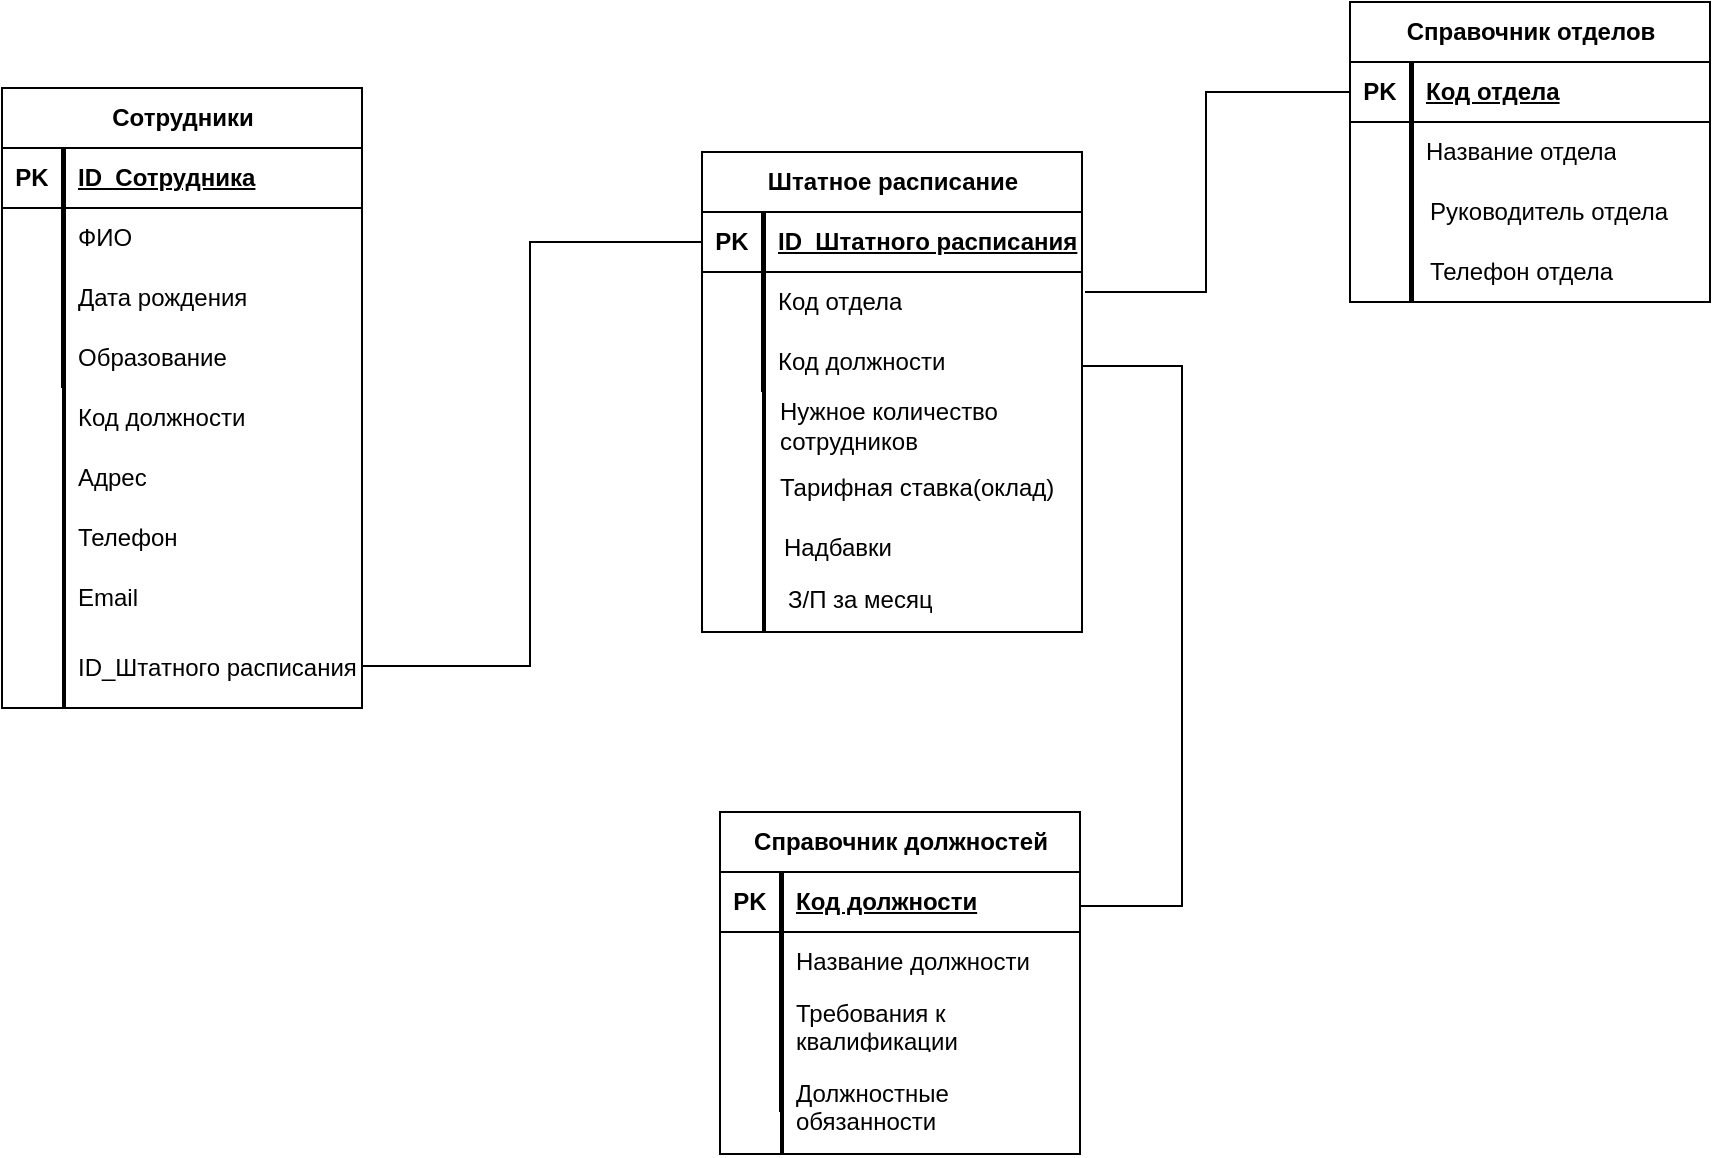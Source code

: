 <mxfile version="26.1.1">
  <diagram id="R2lEEEUBdFMjLlhIrx00" name="Page-1">
    <mxGraphModel dx="1050" dy="621" grid="0" gridSize="10" guides="1" tooltips="1" connect="1" arrows="1" fold="1" page="1" pageScale="1" pageWidth="850" pageHeight="1100" math="0" shadow="0" extFonts="Permanent Marker^https://fonts.googleapis.com/css?family=Permanent+Marker">
      <root>
        <mxCell id="0" />
        <mxCell id="1" parent="0" />
        <mxCell id="_odpHGi1wtYL7h2Cpdhr-1" value="Сотрудники" style="shape=table;startSize=30;container=1;collapsible=1;childLayout=tableLayout;fixedRows=1;rowLines=0;fontStyle=1;align=center;resizeLast=1;html=1;" parent="1" vertex="1">
          <mxGeometry x="256" y="138" width="180" height="310" as="geometry" />
        </mxCell>
        <mxCell id="_odpHGi1wtYL7h2Cpdhr-2" value="" style="shape=tableRow;horizontal=0;startSize=0;swimlaneHead=0;swimlaneBody=0;fillColor=none;collapsible=0;dropTarget=0;points=[[0,0.5],[1,0.5]];portConstraint=eastwest;top=0;left=0;right=0;bottom=1;" parent="_odpHGi1wtYL7h2Cpdhr-1" vertex="1">
          <mxGeometry y="30" width="180" height="30" as="geometry" />
        </mxCell>
        <mxCell id="_odpHGi1wtYL7h2Cpdhr-3" value="PK" style="shape=partialRectangle;connectable=0;fillColor=none;top=0;left=0;bottom=0;right=0;fontStyle=1;overflow=hidden;whiteSpace=wrap;html=1;" parent="_odpHGi1wtYL7h2Cpdhr-2" vertex="1">
          <mxGeometry width="30" height="30" as="geometry">
            <mxRectangle width="30" height="30" as="alternateBounds" />
          </mxGeometry>
        </mxCell>
        <mxCell id="_odpHGi1wtYL7h2Cpdhr-4" value="ID_Сотрудника" style="shape=partialRectangle;connectable=0;fillColor=none;top=0;left=0;bottom=0;right=0;align=left;spacingLeft=6;fontStyle=5;overflow=hidden;whiteSpace=wrap;html=1;" parent="_odpHGi1wtYL7h2Cpdhr-2" vertex="1">
          <mxGeometry x="30" width="150" height="30" as="geometry">
            <mxRectangle width="150" height="30" as="alternateBounds" />
          </mxGeometry>
        </mxCell>
        <mxCell id="_odpHGi1wtYL7h2Cpdhr-5" value="" style="shape=tableRow;horizontal=0;startSize=0;swimlaneHead=0;swimlaneBody=0;fillColor=none;collapsible=0;dropTarget=0;points=[[0,0.5],[1,0.5]];portConstraint=eastwest;top=0;left=0;right=0;bottom=0;" parent="_odpHGi1wtYL7h2Cpdhr-1" vertex="1">
          <mxGeometry y="60" width="180" height="30" as="geometry" />
        </mxCell>
        <mxCell id="_odpHGi1wtYL7h2Cpdhr-6" value="" style="shape=partialRectangle;connectable=0;fillColor=none;top=0;left=0;bottom=0;right=0;editable=1;overflow=hidden;whiteSpace=wrap;html=1;" parent="_odpHGi1wtYL7h2Cpdhr-5" vertex="1">
          <mxGeometry width="30" height="30" as="geometry">
            <mxRectangle width="30" height="30" as="alternateBounds" />
          </mxGeometry>
        </mxCell>
        <mxCell id="_odpHGi1wtYL7h2Cpdhr-7" value="ФИО" style="shape=partialRectangle;connectable=0;fillColor=none;top=0;left=0;bottom=0;right=0;align=left;spacingLeft=6;overflow=hidden;whiteSpace=wrap;html=1;" parent="_odpHGi1wtYL7h2Cpdhr-5" vertex="1">
          <mxGeometry x="30" width="150" height="30" as="geometry">
            <mxRectangle width="150" height="30" as="alternateBounds" />
          </mxGeometry>
        </mxCell>
        <mxCell id="_odpHGi1wtYL7h2Cpdhr-8" value="" style="shape=tableRow;horizontal=0;startSize=0;swimlaneHead=0;swimlaneBody=0;fillColor=none;collapsible=0;dropTarget=0;points=[[0,0.5],[1,0.5]];portConstraint=eastwest;top=0;left=0;right=0;bottom=0;" parent="_odpHGi1wtYL7h2Cpdhr-1" vertex="1">
          <mxGeometry y="90" width="180" height="30" as="geometry" />
        </mxCell>
        <mxCell id="_odpHGi1wtYL7h2Cpdhr-9" value="" style="shape=partialRectangle;connectable=0;fillColor=none;top=0;left=0;bottom=0;right=0;editable=1;overflow=hidden;whiteSpace=wrap;html=1;" parent="_odpHGi1wtYL7h2Cpdhr-8" vertex="1">
          <mxGeometry width="30" height="30" as="geometry">
            <mxRectangle width="30" height="30" as="alternateBounds" />
          </mxGeometry>
        </mxCell>
        <mxCell id="_odpHGi1wtYL7h2Cpdhr-10" value="Дата рождения" style="shape=partialRectangle;connectable=0;fillColor=none;top=0;left=0;bottom=0;right=0;align=left;spacingLeft=6;overflow=hidden;whiteSpace=wrap;html=1;" parent="_odpHGi1wtYL7h2Cpdhr-8" vertex="1">
          <mxGeometry x="30" width="150" height="30" as="geometry">
            <mxRectangle width="150" height="30" as="alternateBounds" />
          </mxGeometry>
        </mxCell>
        <mxCell id="_odpHGi1wtYL7h2Cpdhr-11" value="" style="shape=tableRow;horizontal=0;startSize=0;swimlaneHead=0;swimlaneBody=0;fillColor=none;collapsible=0;dropTarget=0;points=[[0,0.5],[1,0.5]];portConstraint=eastwest;top=0;left=0;right=0;bottom=0;" parent="_odpHGi1wtYL7h2Cpdhr-1" vertex="1">
          <mxGeometry y="120" width="180" height="30" as="geometry" />
        </mxCell>
        <mxCell id="_odpHGi1wtYL7h2Cpdhr-12" value="" style="shape=partialRectangle;connectable=0;fillColor=none;top=0;left=0;bottom=0;right=0;editable=1;overflow=hidden;whiteSpace=wrap;html=1;" parent="_odpHGi1wtYL7h2Cpdhr-11" vertex="1">
          <mxGeometry width="30" height="30" as="geometry">
            <mxRectangle width="30" height="30" as="alternateBounds" />
          </mxGeometry>
        </mxCell>
        <mxCell id="_odpHGi1wtYL7h2Cpdhr-13" value="Образование" style="shape=partialRectangle;connectable=0;fillColor=none;top=0;left=0;bottom=0;right=0;align=left;spacingLeft=6;overflow=hidden;whiteSpace=wrap;html=1;" parent="_odpHGi1wtYL7h2Cpdhr-11" vertex="1">
          <mxGeometry x="30" width="150" height="30" as="geometry">
            <mxRectangle width="150" height="30" as="alternateBounds" />
          </mxGeometry>
        </mxCell>
        <mxCell id="_odpHGi1wtYL7h2Cpdhr-17" value="Код должности" style="shape=partialRectangle;connectable=0;fillColor=none;top=0;left=0;bottom=0;right=0;align=left;spacingLeft=6;overflow=hidden;whiteSpace=wrap;html=1;" parent="1" vertex="1">
          <mxGeometry x="286" y="288" width="150" height="30" as="geometry">
            <mxRectangle width="150" height="30" as="alternateBounds" />
          </mxGeometry>
        </mxCell>
        <mxCell id="_odpHGi1wtYL7h2Cpdhr-18" value="Адрес" style="shape=partialRectangle;connectable=0;fillColor=none;top=0;left=0;bottom=0;right=0;align=left;spacingLeft=6;overflow=hidden;whiteSpace=wrap;html=1;" parent="1" vertex="1">
          <mxGeometry x="286" y="318" width="150" height="30" as="geometry">
            <mxRectangle width="150" height="30" as="alternateBounds" />
          </mxGeometry>
        </mxCell>
        <mxCell id="_odpHGi1wtYL7h2Cpdhr-19" value="Телефон" style="shape=partialRectangle;connectable=0;fillColor=none;top=0;left=0;bottom=0;right=0;align=left;spacingLeft=6;overflow=hidden;whiteSpace=wrap;html=1;" parent="1" vertex="1">
          <mxGeometry x="286" y="348" width="150" height="30" as="geometry">
            <mxRectangle width="150" height="30" as="alternateBounds" />
          </mxGeometry>
        </mxCell>
        <mxCell id="_odpHGi1wtYL7h2Cpdhr-20" value="Еmail" style="shape=partialRectangle;connectable=0;fillColor=none;top=0;left=0;bottom=0;right=0;align=left;spacingLeft=6;overflow=hidden;whiteSpace=wrap;html=1;" parent="1" vertex="1">
          <mxGeometry x="286" y="378" width="150" height="30" as="geometry">
            <mxRectangle width="150" height="30" as="alternateBounds" />
          </mxGeometry>
        </mxCell>
        <mxCell id="_odpHGi1wtYL7h2Cpdhr-22" value="" style="endArrow=none;html=1;rounded=0;" parent="1" edge="1">
          <mxGeometry relative="1" as="geometry">
            <mxPoint x="256" y="198" as="sourcePoint" />
            <mxPoint x="416" y="198" as="targetPoint" />
          </mxGeometry>
        </mxCell>
        <mxCell id="_odpHGi1wtYL7h2Cpdhr-23" value="" style="endArrow=none;html=1;rounded=0;" parent="1" edge="1">
          <mxGeometry relative="1" as="geometry">
            <mxPoint x="256" y="198" as="sourcePoint" />
            <mxPoint x="416" y="198" as="targetPoint" />
          </mxGeometry>
        </mxCell>
        <mxCell id="_odpHGi1wtYL7h2Cpdhr-28" value="" style="line;strokeWidth=2;direction=south;html=1;" parent="1" vertex="1">
          <mxGeometry x="282" y="168" width="10" height="280" as="geometry" />
        </mxCell>
        <mxCell id="_odpHGi1wtYL7h2Cpdhr-29" value="Справочник должностей" style="shape=table;startSize=30;container=1;collapsible=1;childLayout=tableLayout;fixedRows=1;rowLines=0;fontStyle=1;align=center;resizeLast=1;html=1;" parent="1" vertex="1">
          <mxGeometry x="615" y="500" width="180" height="171" as="geometry" />
        </mxCell>
        <mxCell id="_odpHGi1wtYL7h2Cpdhr-30" value="" style="shape=tableRow;horizontal=0;startSize=0;swimlaneHead=0;swimlaneBody=0;fillColor=none;collapsible=0;dropTarget=0;points=[[0,0.5],[1,0.5]];portConstraint=eastwest;top=0;left=0;right=0;bottom=1;" parent="_odpHGi1wtYL7h2Cpdhr-29" vertex="1">
          <mxGeometry y="30" width="180" height="30" as="geometry" />
        </mxCell>
        <mxCell id="_odpHGi1wtYL7h2Cpdhr-31" value="PK" style="shape=partialRectangle;connectable=0;fillColor=none;top=0;left=0;bottom=0;right=0;fontStyle=1;overflow=hidden;whiteSpace=wrap;html=1;" parent="_odpHGi1wtYL7h2Cpdhr-30" vertex="1">
          <mxGeometry width="30" height="30" as="geometry">
            <mxRectangle width="30" height="30" as="alternateBounds" />
          </mxGeometry>
        </mxCell>
        <mxCell id="_odpHGi1wtYL7h2Cpdhr-32" value="Код должности" style="shape=partialRectangle;connectable=0;fillColor=none;top=0;left=0;bottom=0;right=0;align=left;spacingLeft=6;fontStyle=5;overflow=hidden;whiteSpace=wrap;html=1;" parent="_odpHGi1wtYL7h2Cpdhr-30" vertex="1">
          <mxGeometry x="30" width="150" height="30" as="geometry">
            <mxRectangle width="150" height="30" as="alternateBounds" />
          </mxGeometry>
        </mxCell>
        <mxCell id="_odpHGi1wtYL7h2Cpdhr-33" value="" style="shape=tableRow;horizontal=0;startSize=0;swimlaneHead=0;swimlaneBody=0;fillColor=none;collapsible=0;dropTarget=0;points=[[0,0.5],[1,0.5]];portConstraint=eastwest;top=0;left=0;right=0;bottom=0;" parent="_odpHGi1wtYL7h2Cpdhr-29" vertex="1">
          <mxGeometry y="60" width="180" height="30" as="geometry" />
        </mxCell>
        <mxCell id="_odpHGi1wtYL7h2Cpdhr-34" value="" style="shape=partialRectangle;connectable=0;fillColor=none;top=0;left=0;bottom=0;right=0;editable=1;overflow=hidden;whiteSpace=wrap;html=1;" parent="_odpHGi1wtYL7h2Cpdhr-33" vertex="1">
          <mxGeometry width="30" height="30" as="geometry">
            <mxRectangle width="30" height="30" as="alternateBounds" />
          </mxGeometry>
        </mxCell>
        <mxCell id="_odpHGi1wtYL7h2Cpdhr-35" value="Название должности" style="shape=partialRectangle;connectable=0;fillColor=none;top=0;left=0;bottom=0;right=0;align=left;spacingLeft=6;overflow=hidden;whiteSpace=wrap;html=1;" parent="_odpHGi1wtYL7h2Cpdhr-33" vertex="1">
          <mxGeometry x="30" width="150" height="30" as="geometry">
            <mxRectangle width="150" height="30" as="alternateBounds" />
          </mxGeometry>
        </mxCell>
        <mxCell id="_odpHGi1wtYL7h2Cpdhr-36" value="" style="shape=tableRow;horizontal=0;startSize=0;swimlaneHead=0;swimlaneBody=0;fillColor=none;collapsible=0;dropTarget=0;points=[[0,0.5],[1,0.5]];portConstraint=eastwest;top=0;left=0;right=0;bottom=0;" parent="_odpHGi1wtYL7h2Cpdhr-29" vertex="1">
          <mxGeometry y="90" width="180" height="30" as="geometry" />
        </mxCell>
        <mxCell id="_odpHGi1wtYL7h2Cpdhr-37" value="" style="shape=partialRectangle;connectable=0;fillColor=none;top=0;left=0;bottom=0;right=0;editable=1;overflow=hidden;whiteSpace=wrap;html=1;" parent="_odpHGi1wtYL7h2Cpdhr-36" vertex="1">
          <mxGeometry width="30" height="30" as="geometry">
            <mxRectangle width="30" height="30" as="alternateBounds" />
          </mxGeometry>
        </mxCell>
        <mxCell id="_odpHGi1wtYL7h2Cpdhr-38" value="" style="shape=partialRectangle;connectable=0;fillColor=none;top=0;left=0;bottom=0;right=0;align=left;spacingLeft=6;overflow=hidden;whiteSpace=wrap;html=1;" parent="_odpHGi1wtYL7h2Cpdhr-36" vertex="1">
          <mxGeometry x="30" width="150" height="30" as="geometry">
            <mxRectangle width="150" height="30" as="alternateBounds" />
          </mxGeometry>
        </mxCell>
        <mxCell id="_odpHGi1wtYL7h2Cpdhr-39" value="" style="shape=tableRow;horizontal=0;startSize=0;swimlaneHead=0;swimlaneBody=0;fillColor=none;collapsible=0;dropTarget=0;points=[[0,0.5],[1,0.5]];portConstraint=eastwest;top=0;left=0;right=0;bottom=0;" parent="_odpHGi1wtYL7h2Cpdhr-29" vertex="1">
          <mxGeometry y="120" width="180" height="30" as="geometry" />
        </mxCell>
        <mxCell id="_odpHGi1wtYL7h2Cpdhr-40" value="" style="shape=partialRectangle;connectable=0;fillColor=none;top=0;left=0;bottom=0;right=0;editable=1;overflow=hidden;whiteSpace=wrap;html=1;" parent="_odpHGi1wtYL7h2Cpdhr-39" vertex="1">
          <mxGeometry width="30" height="30" as="geometry">
            <mxRectangle width="30" height="30" as="alternateBounds" />
          </mxGeometry>
        </mxCell>
        <mxCell id="_odpHGi1wtYL7h2Cpdhr-41" value="" style="shape=partialRectangle;connectable=0;fillColor=none;top=0;left=0;bottom=0;right=0;align=left;spacingLeft=6;overflow=hidden;whiteSpace=wrap;html=1;" parent="_odpHGi1wtYL7h2Cpdhr-39" vertex="1">
          <mxGeometry x="30" width="150" height="30" as="geometry">
            <mxRectangle width="150" height="30" as="alternateBounds" />
          </mxGeometry>
        </mxCell>
        <mxCell id="_odpHGi1wtYL7h2Cpdhr-42" value="Требования к квалификации" style="shape=partialRectangle;connectable=0;fillColor=none;top=0;left=0;bottom=0;right=0;align=left;spacingLeft=6;overflow=hidden;whiteSpace=wrap;html=1;" parent="1" vertex="1">
          <mxGeometry x="645" y="591" width="150" height="30" as="geometry">
            <mxRectangle width="150" height="30" as="alternateBounds" />
          </mxGeometry>
        </mxCell>
        <mxCell id="_odpHGi1wtYL7h2Cpdhr-43" value="Должностные обязанности" style="shape=partialRectangle;connectable=0;fillColor=none;top=0;left=0;bottom=0;right=0;align=left;spacingLeft=6;overflow=hidden;whiteSpace=wrap;html=1;" parent="1" vertex="1">
          <mxGeometry x="645" y="631" width="150" height="30" as="geometry">
            <mxRectangle width="150" height="30" as="alternateBounds" />
          </mxGeometry>
        </mxCell>
        <mxCell id="_odpHGi1wtYL7h2Cpdhr-47" value="" style="endArrow=none;html=1;rounded=0;" parent="1" edge="1">
          <mxGeometry relative="1" as="geometry">
            <mxPoint x="615" y="560" as="sourcePoint" />
            <mxPoint x="775" y="560" as="targetPoint" />
          </mxGeometry>
        </mxCell>
        <mxCell id="_odpHGi1wtYL7h2Cpdhr-48" value="" style="endArrow=none;html=1;rounded=0;" parent="1" edge="1">
          <mxGeometry relative="1" as="geometry">
            <mxPoint x="615" y="560" as="sourcePoint" />
            <mxPoint x="775" y="560" as="targetPoint" />
          </mxGeometry>
        </mxCell>
        <mxCell id="_odpHGi1wtYL7h2Cpdhr-49" value="" style="line;strokeWidth=2;direction=south;html=1;" parent="1" vertex="1">
          <mxGeometry x="641" y="530" width="10" height="141" as="geometry" />
        </mxCell>
        <mxCell id="00_PlYPVAfwnwNcYqfVE-3" value="Справочник отделов" style="shape=table;startSize=30;container=1;collapsible=1;childLayout=tableLayout;fixedRows=1;rowLines=0;fontStyle=1;align=center;resizeLast=1;html=1;" parent="1" vertex="1">
          <mxGeometry x="930" y="95" width="180" height="150" as="geometry" />
        </mxCell>
        <mxCell id="00_PlYPVAfwnwNcYqfVE-4" value="" style="shape=tableRow;horizontal=0;startSize=0;swimlaneHead=0;swimlaneBody=0;fillColor=none;collapsible=0;dropTarget=0;points=[[0,0.5],[1,0.5]];portConstraint=eastwest;top=0;left=0;right=0;bottom=1;" parent="00_PlYPVAfwnwNcYqfVE-3" vertex="1">
          <mxGeometry y="30" width="180" height="30" as="geometry" />
        </mxCell>
        <mxCell id="00_PlYPVAfwnwNcYqfVE-5" value="PK" style="shape=partialRectangle;connectable=0;fillColor=none;top=0;left=0;bottom=0;right=0;fontStyle=1;overflow=hidden;whiteSpace=wrap;html=1;" parent="00_PlYPVAfwnwNcYqfVE-4" vertex="1">
          <mxGeometry width="30" height="30" as="geometry">
            <mxRectangle width="30" height="30" as="alternateBounds" />
          </mxGeometry>
        </mxCell>
        <mxCell id="00_PlYPVAfwnwNcYqfVE-6" value="Код отдела" style="shape=partialRectangle;connectable=0;fillColor=none;top=0;left=0;bottom=0;right=0;align=left;spacingLeft=6;fontStyle=5;overflow=hidden;whiteSpace=wrap;html=1;" parent="00_PlYPVAfwnwNcYqfVE-4" vertex="1">
          <mxGeometry x="30" width="150" height="30" as="geometry">
            <mxRectangle width="150" height="30" as="alternateBounds" />
          </mxGeometry>
        </mxCell>
        <mxCell id="00_PlYPVAfwnwNcYqfVE-7" value="" style="shape=tableRow;horizontal=0;startSize=0;swimlaneHead=0;swimlaneBody=0;fillColor=none;collapsible=0;dropTarget=0;points=[[0,0.5],[1,0.5]];portConstraint=eastwest;top=0;left=0;right=0;bottom=0;" parent="00_PlYPVAfwnwNcYqfVE-3" vertex="1">
          <mxGeometry y="60" width="180" height="30" as="geometry" />
        </mxCell>
        <mxCell id="00_PlYPVAfwnwNcYqfVE-8" value="" style="shape=partialRectangle;connectable=0;fillColor=none;top=0;left=0;bottom=0;right=0;editable=1;overflow=hidden;whiteSpace=wrap;html=1;" parent="00_PlYPVAfwnwNcYqfVE-7" vertex="1">
          <mxGeometry width="30" height="30" as="geometry">
            <mxRectangle width="30" height="30" as="alternateBounds" />
          </mxGeometry>
        </mxCell>
        <mxCell id="00_PlYPVAfwnwNcYqfVE-9" value="Название отдела" style="shape=partialRectangle;connectable=0;fillColor=none;top=0;left=0;bottom=0;right=0;align=left;spacingLeft=6;overflow=hidden;whiteSpace=wrap;html=1;" parent="00_PlYPVAfwnwNcYqfVE-7" vertex="1">
          <mxGeometry x="30" width="150" height="30" as="geometry">
            <mxRectangle width="150" height="30" as="alternateBounds" />
          </mxGeometry>
        </mxCell>
        <mxCell id="00_PlYPVAfwnwNcYqfVE-10" value="" style="shape=tableRow;horizontal=0;startSize=0;swimlaneHead=0;swimlaneBody=0;fillColor=none;collapsible=0;dropTarget=0;points=[[0,0.5],[1,0.5]];portConstraint=eastwest;top=0;left=0;right=0;bottom=0;" parent="00_PlYPVAfwnwNcYqfVE-3" vertex="1">
          <mxGeometry y="90" width="180" height="30" as="geometry" />
        </mxCell>
        <mxCell id="00_PlYPVAfwnwNcYqfVE-11" value="" style="shape=partialRectangle;connectable=0;fillColor=none;top=0;left=0;bottom=0;right=0;editable=1;overflow=hidden;whiteSpace=wrap;html=1;" parent="00_PlYPVAfwnwNcYqfVE-10" vertex="1">
          <mxGeometry width="30" height="30" as="geometry">
            <mxRectangle width="30" height="30" as="alternateBounds" />
          </mxGeometry>
        </mxCell>
        <mxCell id="00_PlYPVAfwnwNcYqfVE-12" value="" style="shape=partialRectangle;connectable=0;fillColor=none;top=0;left=0;bottom=0;right=0;align=left;spacingLeft=6;overflow=hidden;whiteSpace=wrap;html=1;" parent="00_PlYPVAfwnwNcYqfVE-10" vertex="1">
          <mxGeometry x="30" width="150" height="30" as="geometry">
            <mxRectangle width="150" height="30" as="alternateBounds" />
          </mxGeometry>
        </mxCell>
        <mxCell id="00_PlYPVAfwnwNcYqfVE-13" value="" style="shape=tableRow;horizontal=0;startSize=0;swimlaneHead=0;swimlaneBody=0;fillColor=none;collapsible=0;dropTarget=0;points=[[0,0.5],[1,0.5]];portConstraint=eastwest;top=0;left=0;right=0;bottom=0;" parent="00_PlYPVAfwnwNcYqfVE-3" vertex="1">
          <mxGeometry y="120" width="180" height="30" as="geometry" />
        </mxCell>
        <mxCell id="00_PlYPVAfwnwNcYqfVE-14" value="" style="shape=partialRectangle;connectable=0;fillColor=none;top=0;left=0;bottom=0;right=0;editable=1;overflow=hidden;whiteSpace=wrap;html=1;" parent="00_PlYPVAfwnwNcYqfVE-13" vertex="1">
          <mxGeometry width="30" height="30" as="geometry">
            <mxRectangle width="30" height="30" as="alternateBounds" />
          </mxGeometry>
        </mxCell>
        <mxCell id="00_PlYPVAfwnwNcYqfVE-15" value="" style="shape=partialRectangle;connectable=0;fillColor=none;top=0;left=0;bottom=0;right=0;align=left;spacingLeft=6;overflow=hidden;whiteSpace=wrap;html=1;" parent="00_PlYPVAfwnwNcYqfVE-13" vertex="1">
          <mxGeometry x="30" width="150" height="30" as="geometry">
            <mxRectangle width="150" height="30" as="alternateBounds" />
          </mxGeometry>
        </mxCell>
        <mxCell id="00_PlYPVAfwnwNcYqfVE-20" value="" style="endArrow=none;html=1;rounded=0;" parent="1" edge="1">
          <mxGeometry relative="1" as="geometry">
            <mxPoint x="930" y="155" as="sourcePoint" />
            <mxPoint x="1090" y="155" as="targetPoint" />
          </mxGeometry>
        </mxCell>
        <mxCell id="00_PlYPVAfwnwNcYqfVE-21" value="" style="endArrow=none;html=1;rounded=0;" parent="1" edge="1">
          <mxGeometry relative="1" as="geometry">
            <mxPoint x="930" y="155" as="sourcePoint" />
            <mxPoint x="1090" y="155" as="targetPoint" />
          </mxGeometry>
        </mxCell>
        <mxCell id="00_PlYPVAfwnwNcYqfVE-22" value="" style="line;strokeWidth=2;direction=south;html=1;" parent="1" vertex="1">
          <mxGeometry x="956" y="125" width="10" height="120" as="geometry" />
        </mxCell>
        <mxCell id="00_PlYPVAfwnwNcYqfVE-23" value="Руководитель отдела" style="shape=partialRectangle;connectable=0;fillColor=none;top=0;left=0;bottom=0;right=0;align=left;spacingLeft=6;overflow=hidden;whiteSpace=wrap;html=1;" parent="1" vertex="1">
          <mxGeometry x="962" y="185" width="150" height="30" as="geometry">
            <mxRectangle width="150" height="30" as="alternateBounds" />
          </mxGeometry>
        </mxCell>
        <mxCell id="00_PlYPVAfwnwNcYqfVE-24" value="Телефон отдела" style="shape=partialRectangle;connectable=0;fillColor=none;top=0;left=0;bottom=0;right=0;align=left;spacingLeft=6;overflow=hidden;whiteSpace=wrap;html=1;" parent="1" vertex="1">
          <mxGeometry x="962" y="215" width="150" height="30" as="geometry">
            <mxRectangle width="150" height="30" as="alternateBounds" />
          </mxGeometry>
        </mxCell>
        <mxCell id="00_PlYPVAfwnwNcYqfVE-25" value="Штатное расписание" style="shape=table;startSize=30;container=1;collapsible=1;childLayout=tableLayout;fixedRows=1;rowLines=0;fontStyle=1;align=center;resizeLast=1;html=1;" parent="1" vertex="1">
          <mxGeometry x="606" y="170" width="190" height="240" as="geometry" />
        </mxCell>
        <mxCell id="00_PlYPVAfwnwNcYqfVE-26" value="" style="shape=tableRow;horizontal=0;startSize=0;swimlaneHead=0;swimlaneBody=0;fillColor=none;collapsible=0;dropTarget=0;points=[[0,0.5],[1,0.5]];portConstraint=eastwest;top=0;left=0;right=0;bottom=1;" parent="00_PlYPVAfwnwNcYqfVE-25" vertex="1">
          <mxGeometry y="30" width="190" height="30" as="geometry" />
        </mxCell>
        <mxCell id="00_PlYPVAfwnwNcYqfVE-27" value="PK" style="shape=partialRectangle;connectable=0;fillColor=none;top=0;left=0;bottom=0;right=0;fontStyle=1;overflow=hidden;whiteSpace=wrap;html=1;" parent="00_PlYPVAfwnwNcYqfVE-26" vertex="1">
          <mxGeometry width="30" height="30" as="geometry">
            <mxRectangle width="30" height="30" as="alternateBounds" />
          </mxGeometry>
        </mxCell>
        <mxCell id="00_PlYPVAfwnwNcYqfVE-28" value="ID_Штатного расписания" style="shape=partialRectangle;connectable=0;fillColor=none;top=0;left=0;bottom=0;right=0;align=left;spacingLeft=6;fontStyle=5;overflow=hidden;whiteSpace=wrap;html=1;" parent="00_PlYPVAfwnwNcYqfVE-26" vertex="1">
          <mxGeometry x="30" width="160" height="30" as="geometry">
            <mxRectangle width="160" height="30" as="alternateBounds" />
          </mxGeometry>
        </mxCell>
        <mxCell id="00_PlYPVAfwnwNcYqfVE-29" value="" style="shape=tableRow;horizontal=0;startSize=0;swimlaneHead=0;swimlaneBody=0;fillColor=none;collapsible=0;dropTarget=0;points=[[0,0.5],[1,0.5]];portConstraint=eastwest;top=0;left=0;right=0;bottom=0;" parent="00_PlYPVAfwnwNcYqfVE-25" vertex="1">
          <mxGeometry y="60" width="190" height="30" as="geometry" />
        </mxCell>
        <mxCell id="00_PlYPVAfwnwNcYqfVE-30" value="" style="shape=partialRectangle;connectable=0;fillColor=none;top=0;left=0;bottom=0;right=0;editable=1;overflow=hidden;whiteSpace=wrap;html=1;" parent="00_PlYPVAfwnwNcYqfVE-29" vertex="1">
          <mxGeometry width="30" height="30" as="geometry">
            <mxRectangle width="30" height="30" as="alternateBounds" />
          </mxGeometry>
        </mxCell>
        <mxCell id="00_PlYPVAfwnwNcYqfVE-31" value="Код отдела" style="shape=partialRectangle;connectable=0;fillColor=none;top=0;left=0;bottom=0;right=0;align=left;spacingLeft=6;overflow=hidden;whiteSpace=wrap;html=1;" parent="00_PlYPVAfwnwNcYqfVE-29" vertex="1">
          <mxGeometry x="30" width="160" height="30" as="geometry">
            <mxRectangle width="160" height="30" as="alternateBounds" />
          </mxGeometry>
        </mxCell>
        <mxCell id="00_PlYPVAfwnwNcYqfVE-32" value="" style="shape=tableRow;horizontal=0;startSize=0;swimlaneHead=0;swimlaneBody=0;fillColor=none;collapsible=0;dropTarget=0;points=[[0,0.5],[1,0.5]];portConstraint=eastwest;top=0;left=0;right=0;bottom=0;" parent="00_PlYPVAfwnwNcYqfVE-25" vertex="1">
          <mxGeometry y="90" width="190" height="30" as="geometry" />
        </mxCell>
        <mxCell id="00_PlYPVAfwnwNcYqfVE-33" value="" style="shape=partialRectangle;connectable=0;fillColor=none;top=0;left=0;bottom=0;right=0;editable=1;overflow=hidden;whiteSpace=wrap;html=1;" parent="00_PlYPVAfwnwNcYqfVE-32" vertex="1">
          <mxGeometry width="30" height="30" as="geometry">
            <mxRectangle width="30" height="30" as="alternateBounds" />
          </mxGeometry>
        </mxCell>
        <mxCell id="00_PlYPVAfwnwNcYqfVE-34" value="Код должности" style="shape=partialRectangle;connectable=0;fillColor=none;top=0;left=0;bottom=0;right=0;align=left;spacingLeft=6;overflow=hidden;whiteSpace=wrap;html=1;" parent="00_PlYPVAfwnwNcYqfVE-32" vertex="1">
          <mxGeometry x="30" width="160" height="30" as="geometry">
            <mxRectangle width="160" height="30" as="alternateBounds" />
          </mxGeometry>
        </mxCell>
        <mxCell id="00_PlYPVAfwnwNcYqfVE-38" value="Нужное количество сотрудников" style="shape=partialRectangle;connectable=0;fillColor=none;top=0;left=0;bottom=0;right=0;align=left;spacingLeft=6;overflow=hidden;whiteSpace=wrap;html=1;" parent="1" vertex="1">
          <mxGeometry x="637" y="288" width="150" height="37" as="geometry">
            <mxRectangle width="150" height="30" as="alternateBounds" />
          </mxGeometry>
        </mxCell>
        <mxCell id="00_PlYPVAfwnwNcYqfVE-39" value="Тарифная ставка(оклад)" style="shape=partialRectangle;connectable=0;fillColor=none;top=0;left=0;bottom=0;right=0;align=left;spacingLeft=6;overflow=hidden;whiteSpace=wrap;html=1;" parent="1" vertex="1">
          <mxGeometry x="637" y="323" width="150" height="30" as="geometry">
            <mxRectangle width="150" height="30" as="alternateBounds" />
          </mxGeometry>
        </mxCell>
        <mxCell id="00_PlYPVAfwnwNcYqfVE-40" value="Надбавки" style="shape=partialRectangle;connectable=0;fillColor=none;top=0;left=0;bottom=0;right=0;align=left;spacingLeft=6;overflow=hidden;whiteSpace=wrap;html=1;" parent="1" vertex="1">
          <mxGeometry x="639" y="353" width="150" height="30" as="geometry">
            <mxRectangle width="150" height="30" as="alternateBounds" />
          </mxGeometry>
        </mxCell>
        <mxCell id="00_PlYPVAfwnwNcYqfVE-41" value="З/П за месяц" style="shape=partialRectangle;connectable=0;fillColor=none;top=0;left=0;bottom=0;right=0;align=left;spacingLeft=6;overflow=hidden;whiteSpace=wrap;html=1;" parent="1" vertex="1">
          <mxGeometry x="641" y="378" width="150" height="32" as="geometry">
            <mxRectangle width="150" height="30" as="alternateBounds" />
          </mxGeometry>
        </mxCell>
        <mxCell id="00_PlYPVAfwnwNcYqfVE-42" value="" style="endArrow=none;html=1;rounded=0;" parent="1" edge="1">
          <mxGeometry relative="1" as="geometry">
            <mxPoint x="606" y="230" as="sourcePoint" />
            <mxPoint x="766" y="230" as="targetPoint" />
          </mxGeometry>
        </mxCell>
        <mxCell id="00_PlYPVAfwnwNcYqfVE-43" value="" style="endArrow=none;html=1;rounded=0;" parent="1" edge="1">
          <mxGeometry relative="1" as="geometry">
            <mxPoint x="606" y="230" as="sourcePoint" />
            <mxPoint x="766" y="230" as="targetPoint" />
          </mxGeometry>
        </mxCell>
        <mxCell id="00_PlYPVAfwnwNcYqfVE-44" value="" style="line;strokeWidth=2;direction=south;html=1;" parent="1" vertex="1">
          <mxGeometry x="632" y="200" width="10" height="210" as="geometry" />
        </mxCell>
        <mxCell id="00_PlYPVAfwnwNcYqfVE-45" value="ID_Штатного расписания" style="shape=partialRectangle;connectable=0;fillColor=none;top=0;left=0;bottom=0;right=0;align=left;spacingLeft=6;overflow=hidden;whiteSpace=wrap;html=1;" parent="1" vertex="1">
          <mxGeometry x="286" y="413" width="150" height="30" as="geometry">
            <mxRectangle width="150" height="30" as="alternateBounds" />
          </mxGeometry>
        </mxCell>
        <mxCell id="00_PlYPVAfwnwNcYqfVE-49" value="" style="shape=partialRectangle;whiteSpace=wrap;html=1;top=0;left=0;fillColor=none;" parent="1" vertex="1">
          <mxGeometry x="798" y="140" width="60" height="100" as="geometry" />
        </mxCell>
        <mxCell id="00_PlYPVAfwnwNcYqfVE-50" value="" style="endArrow=none;html=1;rounded=0;entryX=0;entryY=0.5;entryDx=0;entryDy=0;exitX=1;exitY=0;exitDx=0;exitDy=0;" parent="1" source="00_PlYPVAfwnwNcYqfVE-49" target="00_PlYPVAfwnwNcYqfVE-4" edge="1">
          <mxGeometry width="50" height="50" relative="1" as="geometry">
            <mxPoint x="550" y="250" as="sourcePoint" />
            <mxPoint x="600" y="200" as="targetPoint" />
          </mxGeometry>
        </mxCell>
        <mxCell id="00_PlYPVAfwnwNcYqfVE-51" value="" style="shape=partialRectangle;whiteSpace=wrap;html=1;top=0;left=0;fillColor=none;" parent="1" vertex="1">
          <mxGeometry x="796" y="277" width="50" height="270" as="geometry" />
        </mxCell>
        <mxCell id="00_PlYPVAfwnwNcYqfVE-52" value="" style="endArrow=none;html=1;rounded=0;entryX=1;entryY=0;entryDx=0;entryDy=0;exitX=0;exitY=0;exitDx=0;exitDy=0;" parent="1" source="00_PlYPVAfwnwNcYqfVE-51" target="00_PlYPVAfwnwNcYqfVE-51" edge="1">
          <mxGeometry width="50" height="50" relative="1" as="geometry">
            <mxPoint x="700" y="450" as="sourcePoint" />
            <mxPoint x="750" y="400" as="targetPoint" />
          </mxGeometry>
        </mxCell>
        <mxCell id="00_PlYPVAfwnwNcYqfVE-53" value="" style="shape=partialRectangle;whiteSpace=wrap;html=1;top=0;left=0;fillColor=none;" parent="1" vertex="1">
          <mxGeometry x="436" y="215" width="84" height="212" as="geometry" />
        </mxCell>
        <mxCell id="00_PlYPVAfwnwNcYqfVE-55" value="" style="endArrow=none;html=1;rounded=0;entryX=0;entryY=0.5;entryDx=0;entryDy=0;exitX=1;exitY=0;exitDx=0;exitDy=0;" parent="1" source="00_PlYPVAfwnwNcYqfVE-53" target="00_PlYPVAfwnwNcYqfVE-26" edge="1">
          <mxGeometry width="50" height="50" relative="1" as="geometry">
            <mxPoint x="420" y="350" as="sourcePoint" />
            <mxPoint x="470" y="300" as="targetPoint" />
          </mxGeometry>
        </mxCell>
      </root>
    </mxGraphModel>
  </diagram>
</mxfile>
